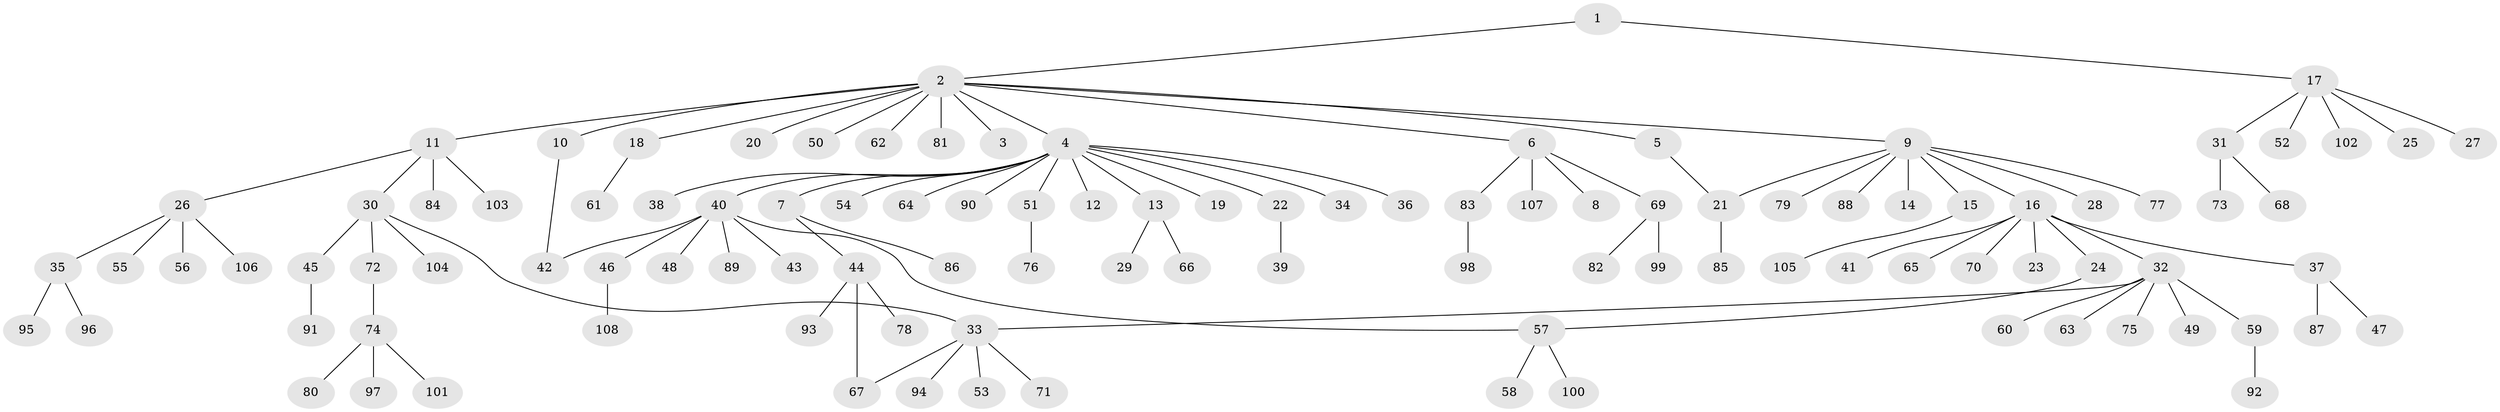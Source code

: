 // Generated by graph-tools (version 1.1) at 2025/49/03/09/25 03:49:51]
// undirected, 108 vertices, 112 edges
graph export_dot {
graph [start="1"]
  node [color=gray90,style=filled];
  1;
  2;
  3;
  4;
  5;
  6;
  7;
  8;
  9;
  10;
  11;
  12;
  13;
  14;
  15;
  16;
  17;
  18;
  19;
  20;
  21;
  22;
  23;
  24;
  25;
  26;
  27;
  28;
  29;
  30;
  31;
  32;
  33;
  34;
  35;
  36;
  37;
  38;
  39;
  40;
  41;
  42;
  43;
  44;
  45;
  46;
  47;
  48;
  49;
  50;
  51;
  52;
  53;
  54;
  55;
  56;
  57;
  58;
  59;
  60;
  61;
  62;
  63;
  64;
  65;
  66;
  67;
  68;
  69;
  70;
  71;
  72;
  73;
  74;
  75;
  76;
  77;
  78;
  79;
  80;
  81;
  82;
  83;
  84;
  85;
  86;
  87;
  88;
  89;
  90;
  91;
  92;
  93;
  94;
  95;
  96;
  97;
  98;
  99;
  100;
  101;
  102;
  103;
  104;
  105;
  106;
  107;
  108;
  1 -- 2;
  1 -- 17;
  2 -- 3;
  2 -- 4;
  2 -- 5;
  2 -- 6;
  2 -- 9;
  2 -- 10;
  2 -- 11;
  2 -- 18;
  2 -- 20;
  2 -- 50;
  2 -- 62;
  2 -- 81;
  4 -- 7;
  4 -- 12;
  4 -- 13;
  4 -- 19;
  4 -- 22;
  4 -- 34;
  4 -- 36;
  4 -- 38;
  4 -- 40;
  4 -- 51;
  4 -- 54;
  4 -- 64;
  4 -- 90;
  5 -- 21;
  6 -- 8;
  6 -- 69;
  6 -- 83;
  6 -- 107;
  7 -- 44;
  7 -- 86;
  9 -- 14;
  9 -- 15;
  9 -- 16;
  9 -- 21;
  9 -- 28;
  9 -- 77;
  9 -- 79;
  9 -- 88;
  10 -- 42;
  11 -- 26;
  11 -- 30;
  11 -- 84;
  11 -- 103;
  13 -- 29;
  13 -- 66;
  15 -- 105;
  16 -- 23;
  16 -- 24;
  16 -- 32;
  16 -- 37;
  16 -- 41;
  16 -- 65;
  16 -- 70;
  17 -- 25;
  17 -- 27;
  17 -- 31;
  17 -- 52;
  17 -- 102;
  18 -- 61;
  21 -- 85;
  22 -- 39;
  24 -- 57;
  26 -- 35;
  26 -- 55;
  26 -- 56;
  26 -- 106;
  30 -- 33;
  30 -- 45;
  30 -- 72;
  30 -- 104;
  31 -- 68;
  31 -- 73;
  32 -- 33;
  32 -- 49;
  32 -- 59;
  32 -- 60;
  32 -- 63;
  32 -- 75;
  33 -- 53;
  33 -- 67;
  33 -- 71;
  33 -- 94;
  35 -- 95;
  35 -- 96;
  37 -- 47;
  37 -- 87;
  40 -- 42;
  40 -- 43;
  40 -- 46;
  40 -- 48;
  40 -- 57;
  40 -- 89;
  44 -- 67;
  44 -- 78;
  44 -- 93;
  45 -- 91;
  46 -- 108;
  51 -- 76;
  57 -- 58;
  57 -- 100;
  59 -- 92;
  69 -- 82;
  69 -- 99;
  72 -- 74;
  74 -- 80;
  74 -- 97;
  74 -- 101;
  83 -- 98;
}
